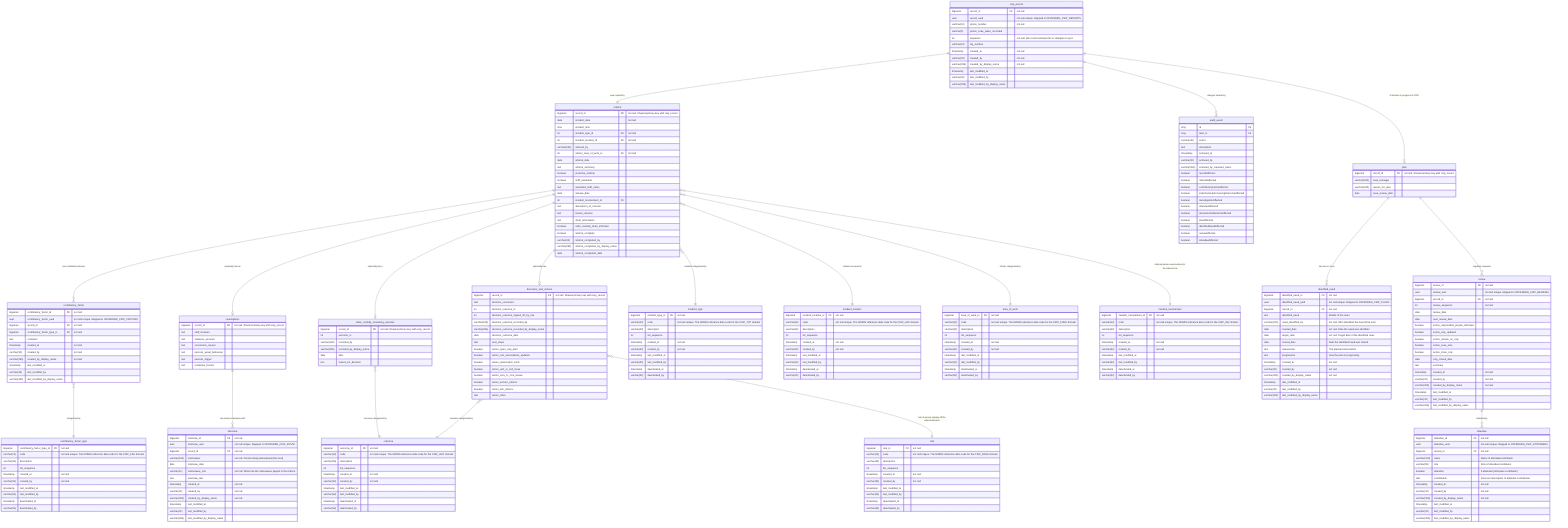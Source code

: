 erDiagram
    csip_record ||--|| referral : "was created by"
    csip_record ||--o{ audit_event : "changes tracked by"
    referral ||--o{ contributory_factor : "has contributory factors"
    referral ||--o| investigation : "optionally has an"
    referral ||--o| safer_custody_screening_outcome : "optionally has a"
    investigation ||--o{ interview : "can involve interviews with"
    referral ||--o| decisions_and_actions : "optionally has"
    csip_record ||--o| plan : "if decision is progress to CSIP"
    plan ||--o{ identified_need : "has one or more"
    plan ||--o{ review : "regularly reviewed"
    review ||--o{ attendee : "attended by"
    referral }o--|| incident_type : "incident categorised by"
    referral }o--|| incident_location : "incident occurred in"
    referral }o--|| area_of_work : "referer categorised by"
    referral }o--|| incident_involvement : "referred person was involved in the indecent as"
    safer_custody_screening_outcome }o--|| outcome : "outcome categorised by"
    decisions_and_actions }o--|| outcome : "outcome categorised by"
    decisions_and_actions }o--|| role : "role of person signing off the referral decision"
    contributory_factor }o--|| contributory_factor_type : "categorised by"

    csip_record {
        bigserial record_id PK "not null"
        uuid record_uuid "not null unique. Mapped to OFFENDER_CSIP_REPORTS"
        varchar(10) prison_number "not null"
        varchar(6) prison_code_when_recorded
        int sequence "not null. We could calculate this or delegate to sync"
        varchar(10) log_number
        timestamp created_at "not null"
        varchar(32) created_by "not null"
        varchar(255) created_by_display_name "not null"
        timestamp last_modified_at
        varchar(32) last_modified_by
        varchar(255) last_modified_by_display_name
    }

    referral {
        bigserial record_id PK "not null. Shared primary key with csip_record"
        date incident_date "not null"
        time incident_time
        int incident_type_id FK "not null"
        int incident_location_id FK "not null"
        varchar(240) referred_by
        int referer_area_of_work_id FK "not null"
        date referral_date
        text referral_summary
        boolean proactive_referral
        boolean staff_assaulted
        text assaulted_staff_name
        date release_date
        int incident_involvement_id FK
        text description_of_concern
        text known_reasons
        text other_information
        boolean safer_custody_team_informed
        boolean referral_complete
        varchar(32) referral_completed_by
        varchar(255) referral_completed_by_display_name
        date referral_completed_date
    }

    contributory_factor {
        bigserial contributory_factor_id PK "not null"
        uuid contributory_factor_uuid "not null unique. Mapped to OFFENDER_CSIP_FACTORS"
        bigserial record_id FK "not null"
        bigserial contributory_factor_type_id FK "not null"
        text comment
        timestamp created_at "not null"
        varchar(32) created_by "not null"
        varchar(255) created_by_display_name "not null"
        timestamp last_modified_at
        varchar(32) last_modified_by
        varchar(255) last_modified_by_display_name
    }

    safer_custody_screening_outcome {
        bigserial record_id PK "not null. Shared primary key with csip_record"
        int outcome_id
        varchar(100) recorded_by
        varchar(255) recorded_by_display_name
        date date
        text reason_for_decision
    }

    investigation {
        bigserial record_id PK "not null. Shared primary key with csip_record"
        text staff_involved
        text evidence_secured
        text occurrence_reason
        text persons_usual_behaviour
        text persons_trigger
        text protective_factors
    }

    interview {
        bigserial interview_id PK "not null"
        uuid interview_uuid "not null unique. Mapped to OFFENDER_CSIP_INTVW"
        bigserial record_id FK "not null"
        varchar(100) interviewee "not null. Person being interviewed (free text)"
        date interview_date
        varchar(12) interviewee_role "not null. What role the interviewee played in the referral"
        text interview_text
        timestamp created_at "not null"
        varchar(32) created_by "not null"
        varchar(255) created_by_display_name "not null"
        timestamp last_modified_at
        varchar(32) last_modified_by
        varchar(255) last_modified_by_display_name
    }

    decisions_and_actions {
        bigserial record_id PK "not null. Shared primary key with csip_record"
        text decision_conclusion
        int decision_outcome_id
        int decision_outcome_signed_off_by_role
        varchar(100) decision_outcome_recorded_by
        varchar(255) decision_outcome_recorded_by_display_name
        date decision_outcome_date
        text next_steps
        boolean action_open_csip_alert
        boolean action_non_associations_updated
        boolean action_observation_book
        boolean action_unit_or_cell_move
        boolean action_csra_or_rsra_review
        boolean action_service_referral
        boolean action_sim_referral
        text action_other
    }

    plan {
        bigserial record_id PK "not null. Shared primary key with csip_record"
        varchar(100) case_manager
        varchar(240) reason_for_plan
        date case_review_date
    }

    identified_need {
        bigserial identified_need_id PK "not null"
        uuid identified_need_uuid "not null unique. Mapped to OFFENDER_CSIP_PLANS"
        bigserial record_id FK "not null"
        text identified_need "Details of the need"
        varchar(100) need_identified_by "not null. Who identified the need (free text)"
        date created_date "not null. Date the need was identified"
        date target_date "not null. Target date of the identified need"
        date closed_date "Date the identified need was closed"
        text intervention "The planned intervention"
        text progression "How the plan is progressing"
        timestamp created_at "not null"
        varchar(32) created_by "not null"
        varchar(255) created_by_display_name "not null"
        timestamp last_modified_at
        varchar(32) last_modified_by
        varchar(255) last_modified_by_display_name
    }

    review {
        bigserial review_id PK "not null"
        uuid review_uuid "not null unique. Mapped to OFFENDER_CSIP_REVIEWS"
        bigserial record_id FK "not null"
        int review_sequence "not null"
        date review_date
        date next_review_date
        boolean action_responsible_people_informed
        boolean action_csip_updated
        boolean action_remain_on_csip
        boolean action_case_note
        boolean action_close_csip
        date csip_closed_date
        text summary
        timestamp created_at "not null"
        varchar(32) created_by "not null"
        varchar(255) created_by_display_name "not null"
        timestamp last_modified_at
        varchar(32) last_modified_by
        varchar(255) last_modified_by_display_name
    }

    attendee {
        bigserial attendee_id PK "not null"
        uuid attendee_uuid "not null unique. Mapped to OFFENDER_CSIP_ATTENDEES"
        bigserial review_id FK "not null"
        varchar(100) name "Name of attendee/contributor"
        varchar(50) role "Role of attendee/contributor"
        boolean attended "If attended (otherwise contributor)"
        text contribution "Free text description of attendee contribution"
        timestamp created_at "not null"
        varchar(32) created_by "not null"
        varchar(255) created_by_display_name "not null"
        timestamp last_modified_at
        varchar(32) last_modified_by
        varchar(255) last_modified_by_display_name
    }

    audit_event {
        long id PK
        long alert_id FK
        varchar(40) action
        text description
        timestamp actioned_at
        varchar(32) actioned_by
        varchar(255) actioned_by_captured_name
        boolean recordAffected
        boolean referralAffected
        boolean contributoryFactorAffected
        boolean saferCustodyScreeningOutcomeAffected
        boolean investigationAffected
        boolean interviewAffected
        boolean decisionsAndActionsAffected
        boolean planAffected
        boolean identifiedNeedAffected
        boolean reviewAffected
        boolean attendeeAffected
    }

    incident_type {
        bigserial incident_type_id PK "not null"
        varchar(12) code "not null unique. The NOMIS reference data code for the CSIP_TYP domain"
        varchar(40) description
        int list_sequence
        timestamp created_at "not null"
        varchar(32) created_by "not null"
        timestamp last_modified_at
        varchar(32) last_modified_by
        timestamp deactivated_at
        varchar(32) deactivated_by
    }

    incident_location {
        bigserial incident_location_id PK "not null"
        varchar(40) code "not null unique. The NOMIS reference data code for the CSIP_LOC domain"
        varchar(40) description
        int list_sequence
        timestamp created_at "not null"
        varchar(32) created_by "not null"
        timestamp last_modified_at
        varchar(32) last_modified_by
        timestamp deactivated_at
        varchar(32) deactivated_by
    }

    area_of_work {
        bigserial area_of_work_id PK "not null"
        varchar(40) code "not null unique. The NOMIS reference data code for the CSIP_FUNC domain"
        varchar(40) description
        int list_sequence
        timestamp created_at "not null"
        varchar(32) created_by "not null"
        timestamp last_modified_at
        varchar(32) last_modified_by
        timestamp deactivated_at
        varchar(32) deactivated_by
    }

    incident_involvement {
        bigserial incident_involvement_id PK "not null"
        varchar(12) code "not null unique. The NOMIS reference data code for the CSIP_INV domain"
        varchar(40) description
        int list_sequence
        timestamp created_at "not null"
        varchar(32) created_by "not null"
        timestamp last_modified_at
        varchar(32) last_modified_by
        timestamp deactivated_at
        varchar(32) deactivated_by
    }

    contributory_factor_type {
        bigserial contributory_factor_type_id PK "not null"
        varchar(12) code "not null unique. The NOMIS reference data code for the CSIP_FAC domain"
        varchar(40) description
        int list_sequence
        timestamp created_at "not null"
        varchar(32) created_by "not null"
        timestamp last_modified_at
        varchar(32) last_modified_by
        timestamp deactivated_at
        varchar(32) deactivated_by
    }

    outcome {
        bigserial outcome_id PK "not null"
        varchar(12) code "not null unique. The NOMIS reference data code for the CSIP_OUT domain"
        varchar(40) description
        int list_sequence
        timestamp created_at "not null"
        varchar(32) created_by "not null"
        timestamp last_modified_at
        varchar(32) last_modified_by
        timestamp deactivated_at
        varchar(32) deactivated_by
    }

    role {
        bigserial role_id PK "not null"
        varchar(12) code "not null unique. The NOMIS reference data code for the CSIP_ROLE domain"
        varchar(40) description
        int list_sequence
        timestamp created_at "not null"
        varchar(32) created_by "not null"
        timestamp last_modified_at
        varchar(32) last_modified_by
        timestamp deactivated_at
        varchar(32) deactivated_by
    }